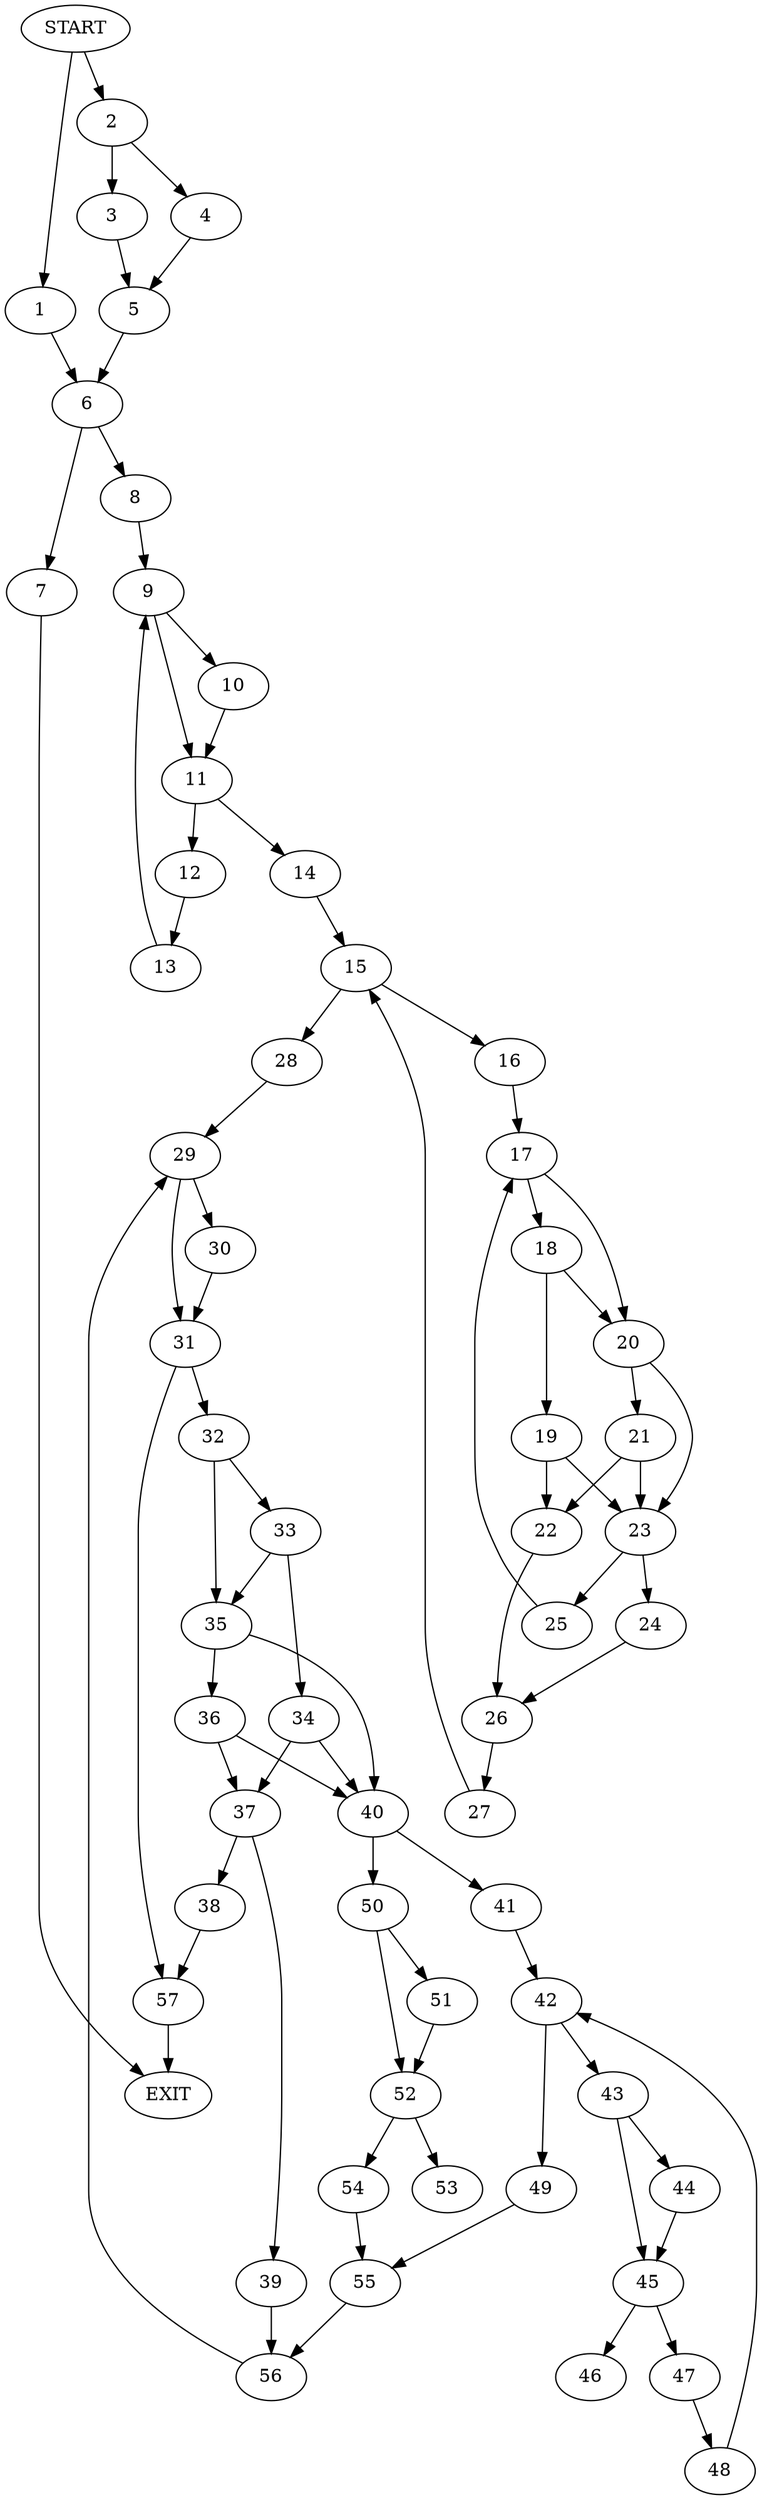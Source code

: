 digraph { 
0 [label="START"];
1;
2;
3;
4;
5;
6;
7;
8;
9;
10;
11;
12;
13;
14;
15;
16;
17;
18;
19;
20;
21;
22;
23;
24;
25;
26;
27;
28;
29;
30;
31;
32;
33;
34;
35;
36;
37;
38;
39;
40;
41;
42;
43;
44;
45;
46;
47;
48;
49;
50;
51;
52;
53;
54;
55;
56;
57;
58[label="EXIT"];
0 -> 1;
0 -> 2;
1 -> 6;
2 -> 3;
2 -> 4;
3 -> 5;
4 -> 5;
5 -> 6;
6 -> 7;
6 -> 8;
7 -> 58;
8 -> 9;
9 -> 10;
9 -> 11;
10 -> 11;
11 -> 12;
11 -> 14;
12 -> 13;
13 -> 9;
14 -> 15;
15 -> 16;
15 -> 28;
16 -> 17;
17 -> 18;
17 -> 20;
18 -> 19;
18 -> 20;
19 -> 22;
19 -> 23;
20 -> 21;
20 -> 23;
21 -> 22;
21 -> 23;
22 -> 26;
23 -> 24;
23 -> 25;
24 -> 26;
25 -> 17;
26 -> 27;
27 -> 15;
28 -> 29;
29 -> 30;
29 -> 31;
30 -> 31;
31 -> 32;
31 -> 57;
32 -> 33;
32 -> 35;
33 -> 34;
33 -> 35;
34 -> 37;
34 -> 40;
35 -> 36;
35 -> 40;
36 -> 37;
36 -> 40;
37 -> 38;
37 -> 39;
38 -> 57;
39 -> 56;
40 -> 41;
40 -> 50;
41 -> 42;
42 -> 43;
42 -> 49;
43 -> 44;
43 -> 45;
44 -> 45;
45 -> 47;
45 -> 46;
47 -> 48;
48 -> 42;
49 -> 55;
50 -> 51;
50 -> 52;
51 -> 52;
52 -> 54;
52 -> 53;
54 -> 55;
55 -> 56;
56 -> 29;
57 -> 58;
}